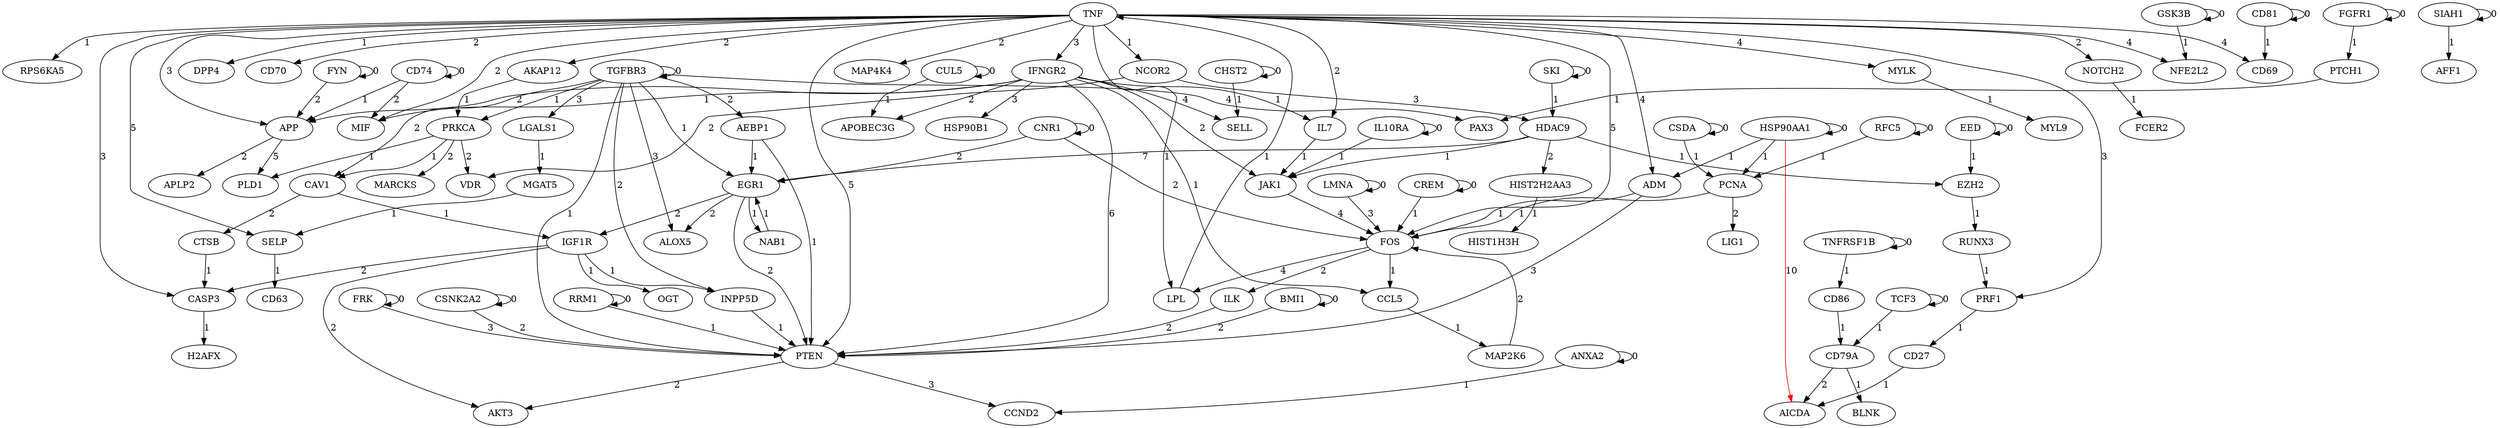 digraph  {
" PLD1 " [equation="  ( PRKCA && (  (  ( APP )  )  ) ) "];
" PTCH1 " [equation="  ( FGFR1 ) "];
" TCF3 " [equation="  ( TCF3 ) "];
" NFE2L2 " [equation="  (  ( TNF  ) && ! ( GSK3B  )  ) "];
" GSK3B " [equation="  ( GSK3B ) "];
" LIG1 " [equation="  ( PCNA ) "];
" CD74 " [equation="  ( CD74 ) "];
" APOBEC3G " [equation="  (  (  ( IFNGR2  ) && ! ( CUL5  )  )  ) || ! ( IFNGR2 || CUL5 ) "];
" SELL " [equation="  ( CHST2 && (  (  ( IFNGR2 )  )  ) ) "];
" HSP90AA1 " [equation="  ( HSP90AA1 ) "];
" RUNX3 " [equation="  ! (  ( EZH2 )  ) "];
" APP " [equation="  ( IFNGR2 && (  (  ( TNF )  )  ) )  || (  (  ( FYN  ) && ! ( CD74  )  ) && ! ( CD74  )  ) "];
" HIST1H3H " [equation="  ! (  ( HIST2H2AA3 )  ) "];
" LMNA " [equation="  ( LMNA ) "];
" NCOR2 " [equation="  ( TNF ) "];
" FGFR1 " [equation="  ( FGFR1 ) "];
" H2AFX " [equation="  ( CASP3 ) "];
" IL7 " [equation="  ( IFNGR2 && (  (  ( TNF )  )  ) )  || ( TNF ) "];
" ILK " [equation="  ! (  ( FOS )  ) "];
" ANXA2 " [equation="  ( ANXA2 ) "];
" TNFRSF1B " [equation="  ( TNFRSF1B ) "];
" CCL5 " [equation="  (  ( IFNGR2  ) && ! ( FOS  )  ) "];
" BMI1 " [equation="  ( BMI1 ) "];
" MAP2K6 " [equation="  ( CCL5 ) "];
" CD27 " [equation="  ! (  ( PRF1 )  ) "];
" CCND2 " [equation="  (  ( ANXA2  ) && ! ( PTEN  )  ) "];
" PCNA " [equation="  (  ( CSDA && (  (  ( HSP90AA1 )  )  )  ) && ! ( RFC5  )  ) "];
" SKI " [equation="  ( SKI ) "];
" FRK " [equation="  ( FRK ) "];
" EGR1 " [equation="  (  (  ( CNR1 && (  (  ( TGFBR3 && AEBP1 )  )  )  ) && ! ( NAB1  )  ) && ! ( HDAC9  )  ) "];
" FOS " [equation="  (  ( ADM && (  (  ( TNF && MAP2K6 && LMNA )  )  )  ) && ! ( JAK1  )  )  || (  (  ( CNR1 && (  (  ( TNF && MAP2K6 && PCNA && LMNA && ADM )  )  )  ) && ! ( CREM  )  ) && ! ( JAK1  )  ) "];
" RPS6KA5 " [equation="  ( TNF ) "];
" AFF1 " [equation="  ! (  ( SIAH1 )  ) "];
" FCER2 " [equation="  ( NOTCH2 ) "];
" RFC5 " [equation="  ( RFC5 ) "];
" TNF " [equation="  ( LPL ) "];
" MYLK " [equation="  ( TNF ) "];
" CD81 " [equation="  ( CD81 ) "];
" CSDA " [equation="  ( CSDA ) "];
" SELP " [equation="  ( MGAT5 && (  (  ( TNF )  )  ) ) "];
" NOTCH2 " [equation="  ( TNF ) "];
" AEBP1 " [equation="  ( TGFBR3 ) "];
" CD79A " [equation="  ( TCF3 && (  (  ( CD86 )  )  ) ) "];
" CTSB " [equation="  ( CAV1 ) "];
" AICDA " [equation="  ( HSP90AA1 )  || (  ( CD27 && (  (  ( HSP90AA1 )  )  )  ) && ! ( CD79A  )  ) "];
" HDAC9 " [equation="  (  ( NCOR2  ) && ! ( SKI  )  ) "];
" NAB1 " [equation="  ( EGR1 ) "];
" MYL9 " [equation="  ( MYLK ) "];
" MGAT5 " [equation="  ! (  ( LGALS1 )  ) "];
" CUL5 " [equation="  ( CUL5 ) "];
" OGT " [equation="  ( IGF1R ) "];
" DPP4 " [equation="  ( TNF ) "];
" BLNK " [equation="  ( CD79A ) "];
" PTEN " [equation="  (  (  (  (  (  ( FRK && (  (  ( ILK && TNF && EGR1 && IFNGR2 && INPP5D && BMI1 && RRM1 )  )  )  ) && ! ( TGFBR3  )  ) && ! ( CSNK2A2  )  ) && ! ( AEBP1  )  ) && ! ( BMI1  )  ) && ! ( ADM  )  )  || (  (  (  ( EGR1 && (  (  ( ILK && INPP5D && BMI1 && FRK && RRM1 )  )  )  ) && ! ( TGFBR3  )  ) && ! ( AEBP1  )  ) && ! ( BMI1  )  ) "];
" AKT3 " [equation="  ( IGF1R && (  (  ( ! PTEN )  )  ) ) "];
" CD70 " [equation="  ( TNF ) "];
" LGALS1 " [equation="  ( TGFBR3 ) "];
" CHST2 " [equation="  ( CHST2 ) "];
" SIAH1 " [equation="  ( SIAH1 ) "];
" MARCKS " [equation="  ! (  ( PRKCA )  ) "];
" LPL " [equation="  (  ( FOS  ) && ! ( TNF  )  ) "];
" CREM " [equation="  ( CREM ) "];
" HSP90B1 " [equation="  ! (  ( IFNGR2 )  ) "];
" PRKCA " [equation="  ( TGFBR3 && (  (  ( AKAP12 )  )  ) ) "];
" VDR " [equation="  (  ( PRKCA  ) && ! ( NCOR2  )  ) "];
" PRF1 " [equation="  ( TNF && (  (  ( RUNX3 )  )  ) )  || ( RUNX3 ) "];
" CSNK2A2 " [equation="  ( CSNK2A2 ) "];
" CNR1 " [equation="  ( CNR1 ) "];
" CD86 " [equation="  ! (  ( TNFRSF1B )  ) "];
" TGFBR3 " [equation="  ( TGFBR3 ) "];
" RRM1 " [equation="  ( RRM1 ) "];
" CASP3 " [equation="  ( TNF && (  (  ( ! CTSB && ! IGF1R )  )  ) ) "];
" AKAP12 " [equation="  ( TNF ) "];
" IFNGR2 " [equation="  ( TNF ) "];
" INPP5D " [equation="  ( TGFBR3 )  || ( IGF1R && (  (  ( TGFBR3 )  )  ) ) "];
" IGF1R " [equation="  ( EGR1 && (  (  ( CAV1 )  )  ) ) "];
" EED " [equation="  ( EED ) "];
" HIST2H2AA3 " [equation="  ! (  ( HDAC9 )  ) "];
" MIF " [equation="  ( CD74 && (  (  ( TNF && IFNGR2 )  )  ) ) "];
" CD63 " [equation="  ( SELP ) "];
" FYN " [equation="  ( FYN ) "];
" ADM " [equation="  ( HSP90AA1 )  || ( TNF && (  (  ( HSP90AA1 )  )  ) ) "];
" ALOX5 " [equation="  ( TGFBR3 && (  (  ( EGR1 )  )  ) )  || ( EGR1 ) "];
" MAP4K4 " [equation="  ( TNF ) "];
" PAX3 " [equation="  (  ( PTCH1  ) && ! ( TGFBR3  )  ) "];
" JAK1 " [equation="  (  ( IFNGR2 && (  (  ( IL10RA && IL7 )  )  )  ) && ! ( HDAC9  )  ) "];
" IL10RA " [equation="  ( IL10RA ) "];
" EZH2 " [equation="  (  (  ( EED  ) && ! ( HDAC9  )  )  ) || ! ( EED || HDAC9 ) "];
" CD69 " [equation="  ( TNF && (  (  ( CD81 )  )  ) ) "];
" CAV1 " [equation="  ( PRKCA )  || ( TGFBR3 && (  (  ( PRKCA )  )  ) ) "];
" APLP2 " [equation="  ( APP ) "];
" PTCH1 " -> " PAX3 "  [color=black, label=1];
" TCF3 " -> " TCF3 "  [color=black, label=0];
" TCF3 " -> " CD79A "  [color=black, label=1];
" GSK3B " -> " NFE2L2 "  [color=black, label=1];
" GSK3B " -> " GSK3B "  [color=black, label=0];
" CD74 " -> " CD74 "  [color=black, label=0];
" CD74 " -> " APP "  [color=black, label=1];
" CD74 " -> " MIF "  [color=black, label=2];
" HSP90AA1 " -> " HSP90AA1 "  [color=black, label=0];
" HSP90AA1 " -> " PCNA "  [color=black, label=1];
" HSP90AA1 " -> " AICDA "  [color=red, label=10];
" HSP90AA1 " -> " ADM "  [color=black, label=1];
" RUNX3 " -> " PRF1 "  [color=black, label=1];
" APP " -> " PLD1 "  [color=black, label=5];
" APP " -> " APLP2 "  [color=black, label=2];
" LMNA " -> " LMNA "  [color=black, label=0];
" LMNA " -> " FOS "  [color=black, label=3];
" NCOR2 " -> " HDAC9 "  [color=black, label=3];
" NCOR2 " -> " VDR "  [color=black, label=2];
" FGFR1 " -> " PTCH1 "  [color=black, label=1];
" FGFR1 " -> " FGFR1 "  [color=black, label=0];
" IL7 " -> " JAK1 "  [color=black, label=1];
" ILK " -> " PTEN "  [color=black, label=2];
" ANXA2 " -> " ANXA2 "  [color=black, label=0];
" ANXA2 " -> " CCND2 "  [color=black, label=1];
" TNFRSF1B " -> " TNFRSF1B "  [color=black, label=0];
" TNFRSF1B " -> " CD86 "  [color=black, label=1];
" CCL5 " -> " MAP2K6 "  [color=black, label=1];
" BMI1 " -> " BMI1 "  [color=black, label=0];
" BMI1 " -> " PTEN "  [color=black, label=2];
" MAP2K6 " -> " FOS "  [color=black, label=2];
" CD27 " -> " AICDA "  [color=black, label=1];
" PCNA " -> " LIG1 "  [color=black, label=2];
" PCNA " -> " FOS "  [color=black, label=1];
" SKI " -> " SKI "  [color=black, label=0];
" SKI " -> " HDAC9 "  [color=black, label=1];
" FRK " -> " FRK "  [color=black, label=0];
" FRK " -> " PTEN "  [color=black, label=3];
" EGR1 " -> " NAB1 "  [color=black, label=1];
" EGR1 " -> " PTEN "  [color=black, label=2];
" EGR1 " -> " IGF1R "  [color=black, label=2];
" EGR1 " -> " ALOX5 "  [color=black, label=2];
" FOS " -> " ILK "  [color=black, label=2];
" FOS " -> " CCL5 "  [color=black, label=1];
" FOS " -> " LPL "  [color=black, label=4];
" RFC5 " -> " PCNA "  [color=black, label=1];
" RFC5 " -> " RFC5 "  [color=black, label=0];
" TNF " -> " NFE2L2 "  [color=black, label=4];
" TNF " -> " APP "  [color=black, label=3];
" TNF " -> " NCOR2 "  [color=black, label=1];
" TNF " -> " IL7 "  [color=black, label=2];
" TNF " -> " FOS "  [color=black, label=5];
" TNF " -> " RPS6KA5 "  [color=black, label=1];
" TNF " -> " MYLK "  [color=black, label=4];
" TNF " -> " SELP "  [color=black, label=5];
" TNF " -> " NOTCH2 "  [color=black, label=2];
" TNF " -> " DPP4 "  [color=black, label=1];
" TNF " -> " PTEN "  [color=black, label=5];
" TNF " -> " CD70 "  [color=black, label=2];
" TNF " -> " LPL "  [color=black, label=1];
" TNF " -> " PRF1 "  [color=black, label=3];
" TNF " -> " CASP3 "  [color=black, label=3];
" TNF " -> " AKAP12 "  [color=black, label=2];
" TNF " -> " IFNGR2 "  [color=black, label=3];
" TNF " -> " MIF "  [color=black, label=2];
" TNF " -> " ADM "  [color=black, label=4];
" TNF " -> " MAP4K4 "  [color=black, label=2];
" TNF " -> " CD69 "  [color=black, label=4];
" MYLK " -> " MYL9 "  [color=black, label=1];
" CD81 " -> " CD81 "  [color=black, label=0];
" CD81 " -> " CD69 "  [color=black, label=1];
" CSDA " -> " PCNA "  [color=black, label=1];
" CSDA " -> " CSDA "  [color=black, label=0];
" SELP " -> " CD63 "  [color=black, label=1];
" NOTCH2 " -> " FCER2 "  [color=black, label=1];
" AEBP1 " -> " EGR1 "  [color=black, label=1];
" AEBP1 " -> " PTEN "  [color=black, label=1];
" CD79A " -> " AICDA "  [color=black, label=2];
" CD79A " -> " BLNK "  [color=black, label=1];
" CTSB " -> " CASP3 "  [color=black, label=1];
" HDAC9 " -> " EGR1 "  [color=black, label=7];
" HDAC9 " -> " HIST2H2AA3 "  [color=black, label=2];
" HDAC9 " -> " JAK1 "  [color=black, label=1];
" HDAC9 " -> " EZH2 "  [color=black, label=1];
" NAB1 " -> " EGR1 "  [color=black, label=1];
" MGAT5 " -> " SELP "  [color=black, label=1];
" CUL5 " -> " APOBEC3G "  [color=black, label=1];
" CUL5 " -> " CUL5 "  [color=black, label=0];
" PTEN " -> " CCND2 "  [color=black, label=3];
" PTEN " -> " AKT3 "  [color=black, label=2];
" LGALS1 " -> " MGAT5 "  [color=black, label=1];
" CHST2 " -> " SELL "  [color=black, label=1];
" CHST2 " -> " CHST2 "  [color=black, label=0];
" SIAH1 " -> " AFF1 "  [color=black, label=1];
" SIAH1 " -> " SIAH1 "  [color=black, label=0];
" LPL " -> " TNF "  [color=black, label=1];
" CREM " -> " FOS "  [color=black, label=1];
" CREM " -> " CREM "  [color=black, label=0];
" PRKCA " -> " PLD1 "  [color=black, label=1];
" PRKCA " -> " MARCKS "  [color=black, label=2];
" PRKCA " -> " VDR "  [color=black, label=2];
" PRKCA " -> " CAV1 "  [color=black, label=1];
" PRF1 " -> " CD27 "  [color=black, label=1];
" CSNK2A2 " -> " PTEN "  [color=black, label=2];
" CSNK2A2 " -> " CSNK2A2 "  [color=black, label=0];
" CNR1 " -> " EGR1 "  [color=black, label=2];
" CNR1 " -> " FOS "  [color=black, label=2];
" CNR1 " -> " CNR1 "  [color=black, label=0];
" CD86 " -> " CD79A "  [color=black, label=1];
" TGFBR3 " -> " EGR1 "  [color=black, label=1];
" TGFBR3 " -> " AEBP1 "  [color=black, label=2];
" TGFBR3 " -> " PTEN "  [color=black, label=1];
" TGFBR3 " -> " LGALS1 "  [color=black, label=3];
" TGFBR3 " -> " PRKCA "  [color=black, label=1];
" TGFBR3 " -> " TGFBR3 "  [color=black, label=0];
" TGFBR3 " -> " INPP5D "  [color=black, label=2];
" TGFBR3 " -> " ALOX5 "  [color=black, label=3];
" TGFBR3 " -> " PAX3 "  [color=black, label=4];
" TGFBR3 " -> " CAV1 "  [color=black, label=2];
" RRM1 " -> " PTEN "  [color=black, label=1];
" RRM1 " -> " RRM1 "  [color=black, label=0];
" CASP3 " -> " H2AFX "  [color=black, label=1];
" AKAP12 " -> " PRKCA "  [color=black, label=1];
" IFNGR2 " -> " APOBEC3G "  [color=black, label=2];
" IFNGR2 " -> " SELL "  [color=black, label=4];
" IFNGR2 " -> " APP "  [color=black, label=2];
" IFNGR2 " -> " IL7 "  [color=black, label=1];
" IFNGR2 " -> " CCL5 "  [color=black, label=1];
" IFNGR2 " -> " PTEN "  [color=black, label=6];
" IFNGR2 " -> " HSP90B1 "  [color=black, label=3];
" IFNGR2 " -> " MIF "  [color=black, label=1];
" IFNGR2 " -> " JAK1 "  [color=black, label=2];
" INPP5D " -> " PTEN "  [color=black, label=1];
" IGF1R " -> " OGT "  [color=black, label=1];
" IGF1R " -> " AKT3 "  [color=black, label=2];
" IGF1R " -> " CASP3 "  [color=black, label=2];
" IGF1R " -> " INPP5D "  [color=black, label=1];
" EED " -> " EED "  [color=black, label=0];
" EED " -> " EZH2 "  [color=black, label=1];
" HIST2H2AA3 " -> " HIST1H3H "  [color=black, label=1];
" FYN " -> " APP "  [color=black, label=2];
" FYN " -> " FYN "  [color=black, label=0];
" ADM " -> " FOS "  [color=black, label=1];
" ADM " -> " PTEN "  [color=black, label=3];
" JAK1 " -> " FOS "  [color=black, label=4];
" IL10RA " -> " JAK1 "  [color=black, label=1];
" IL10RA " -> " IL10RA "  [color=black, label=0];
" EZH2 " -> " RUNX3 "  [color=black, label=1];
" CAV1 " -> " CTSB "  [color=black, label=2];
" CAV1 " -> " IGF1R "  [color=black, label=1];
}
